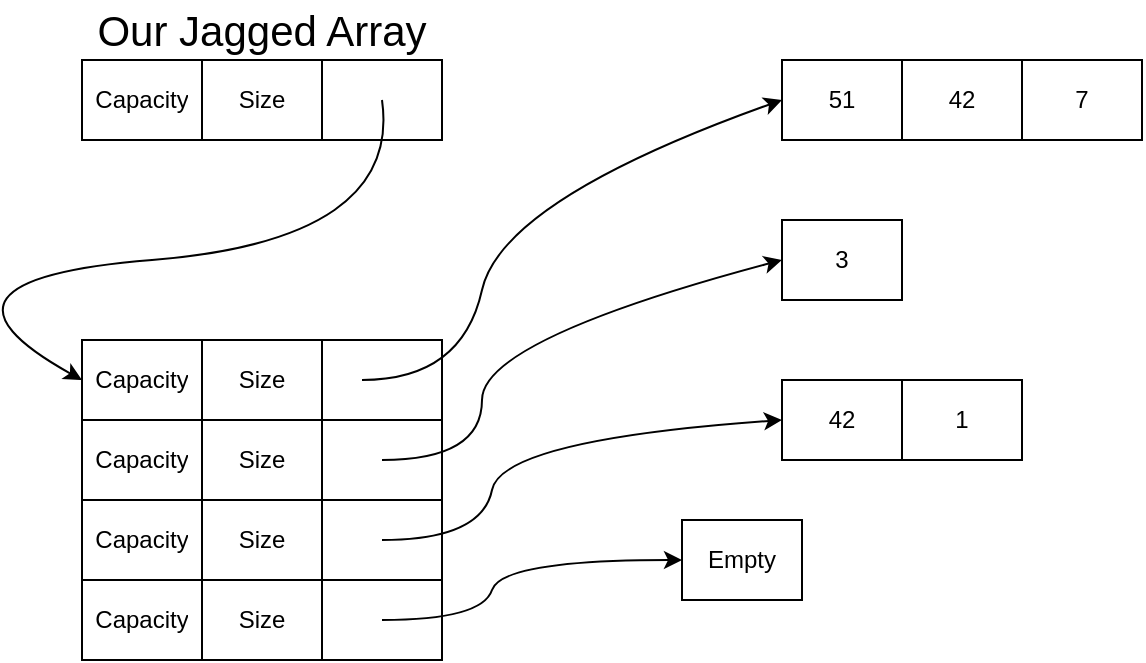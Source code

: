 <mxfile version="21.6.3" type="device">
  <diagram name="Page-1" id="VZIIqRRXdtm2IghGHygO">
    <mxGraphModel dx="2074" dy="1152" grid="1" gridSize="10" guides="1" tooltips="1" connect="1" arrows="1" fold="1" page="1" pageScale="1" pageWidth="1100" pageHeight="850" math="0" shadow="0">
      <root>
        <mxCell id="0" />
        <mxCell id="1" parent="0" />
        <mxCell id="U0SIcajHDekRjV8Gr2eX-73" value="" style="shape=table;startSize=0;container=1;collapsible=0;childLayout=tableLayout;" vertex="1" parent="1">
          <mxGeometry x="50" y="180" width="180" height="160" as="geometry" />
        </mxCell>
        <mxCell id="U0SIcajHDekRjV8Gr2eX-74" value="" style="shape=tableRow;horizontal=0;startSize=0;swimlaneHead=0;swimlaneBody=0;strokeColor=inherit;top=0;left=0;bottom=0;right=0;collapsible=0;dropTarget=0;fillColor=none;points=[[0,0.5],[1,0.5]];portConstraint=eastwest;" vertex="1" parent="U0SIcajHDekRjV8Gr2eX-73">
          <mxGeometry width="180" height="40" as="geometry" />
        </mxCell>
        <mxCell id="U0SIcajHDekRjV8Gr2eX-75" value="&lt;div&gt;Capacity&lt;/div&gt;" style="shape=partialRectangle;html=1;whiteSpace=wrap;connectable=0;strokeColor=inherit;overflow=hidden;fillColor=none;top=0;left=0;bottom=0;right=0;pointerEvents=1;" vertex="1" parent="U0SIcajHDekRjV8Gr2eX-74">
          <mxGeometry width="60" height="40" as="geometry">
            <mxRectangle width="60" height="40" as="alternateBounds" />
          </mxGeometry>
        </mxCell>
        <mxCell id="U0SIcajHDekRjV8Gr2eX-90" value="Size" style="shape=partialRectangle;html=1;whiteSpace=wrap;connectable=0;strokeColor=inherit;overflow=hidden;fillColor=none;top=0;left=0;bottom=0;right=0;pointerEvents=1;" vertex="1" parent="U0SIcajHDekRjV8Gr2eX-74">
          <mxGeometry x="60" width="60" height="40" as="geometry">
            <mxRectangle width="60" height="40" as="alternateBounds" />
          </mxGeometry>
        </mxCell>
        <mxCell id="U0SIcajHDekRjV8Gr2eX-94" style="shape=partialRectangle;html=1;whiteSpace=wrap;connectable=0;strokeColor=inherit;overflow=hidden;fillColor=none;top=0;left=0;bottom=0;right=0;pointerEvents=1;" vertex="1" parent="U0SIcajHDekRjV8Gr2eX-74">
          <mxGeometry x="120" width="60" height="40" as="geometry">
            <mxRectangle width="60" height="40" as="alternateBounds" />
          </mxGeometry>
        </mxCell>
        <mxCell id="U0SIcajHDekRjV8Gr2eX-76" value="" style="shape=tableRow;horizontal=0;startSize=0;swimlaneHead=0;swimlaneBody=0;strokeColor=inherit;top=0;left=0;bottom=0;right=0;collapsible=0;dropTarget=0;fillColor=none;points=[[0,0.5],[1,0.5]];portConstraint=eastwest;" vertex="1" parent="U0SIcajHDekRjV8Gr2eX-73">
          <mxGeometry y="40" width="180" height="40" as="geometry" />
        </mxCell>
        <mxCell id="U0SIcajHDekRjV8Gr2eX-77" value="&lt;div&gt;Capacity&lt;/div&gt;" style="shape=partialRectangle;html=1;whiteSpace=wrap;connectable=0;strokeColor=inherit;overflow=hidden;fillColor=none;top=0;left=0;bottom=0;right=0;pointerEvents=1;" vertex="1" parent="U0SIcajHDekRjV8Gr2eX-76">
          <mxGeometry width="60" height="40" as="geometry">
            <mxRectangle width="60" height="40" as="alternateBounds" />
          </mxGeometry>
        </mxCell>
        <mxCell id="U0SIcajHDekRjV8Gr2eX-91" value="Size" style="shape=partialRectangle;html=1;whiteSpace=wrap;connectable=0;strokeColor=inherit;overflow=hidden;fillColor=none;top=0;left=0;bottom=0;right=0;pointerEvents=1;" vertex="1" parent="U0SIcajHDekRjV8Gr2eX-76">
          <mxGeometry x="60" width="60" height="40" as="geometry">
            <mxRectangle width="60" height="40" as="alternateBounds" />
          </mxGeometry>
        </mxCell>
        <mxCell id="U0SIcajHDekRjV8Gr2eX-95" style="shape=partialRectangle;html=1;whiteSpace=wrap;connectable=0;strokeColor=inherit;overflow=hidden;fillColor=none;top=0;left=0;bottom=0;right=0;pointerEvents=1;" vertex="1" parent="U0SIcajHDekRjV8Gr2eX-76">
          <mxGeometry x="120" width="60" height="40" as="geometry">
            <mxRectangle width="60" height="40" as="alternateBounds" />
          </mxGeometry>
        </mxCell>
        <mxCell id="U0SIcajHDekRjV8Gr2eX-78" value="" style="shape=tableRow;horizontal=0;startSize=0;swimlaneHead=0;swimlaneBody=0;strokeColor=inherit;top=0;left=0;bottom=0;right=0;collapsible=0;dropTarget=0;fillColor=none;points=[[0,0.5],[1,0.5]];portConstraint=eastwest;" vertex="1" parent="U0SIcajHDekRjV8Gr2eX-73">
          <mxGeometry y="80" width="180" height="40" as="geometry" />
        </mxCell>
        <mxCell id="U0SIcajHDekRjV8Gr2eX-79" value="&lt;div&gt;Capacity&lt;/div&gt;" style="shape=partialRectangle;html=1;whiteSpace=wrap;connectable=0;strokeColor=inherit;overflow=hidden;fillColor=none;top=0;left=0;bottom=0;right=0;pointerEvents=1;" vertex="1" parent="U0SIcajHDekRjV8Gr2eX-78">
          <mxGeometry width="60" height="40" as="geometry">
            <mxRectangle width="60" height="40" as="alternateBounds" />
          </mxGeometry>
        </mxCell>
        <mxCell id="U0SIcajHDekRjV8Gr2eX-92" value="Size" style="shape=partialRectangle;html=1;whiteSpace=wrap;connectable=0;strokeColor=inherit;overflow=hidden;fillColor=none;top=0;left=0;bottom=0;right=0;pointerEvents=1;" vertex="1" parent="U0SIcajHDekRjV8Gr2eX-78">
          <mxGeometry x="60" width="60" height="40" as="geometry">
            <mxRectangle width="60" height="40" as="alternateBounds" />
          </mxGeometry>
        </mxCell>
        <mxCell id="U0SIcajHDekRjV8Gr2eX-96" style="shape=partialRectangle;html=1;whiteSpace=wrap;connectable=0;strokeColor=inherit;overflow=hidden;fillColor=none;top=0;left=0;bottom=0;right=0;pointerEvents=1;" vertex="1" parent="U0SIcajHDekRjV8Gr2eX-78">
          <mxGeometry x="120" width="60" height="40" as="geometry">
            <mxRectangle width="60" height="40" as="alternateBounds" />
          </mxGeometry>
        </mxCell>
        <mxCell id="U0SIcajHDekRjV8Gr2eX-80" value="" style="shape=tableRow;horizontal=0;startSize=0;swimlaneHead=0;swimlaneBody=0;strokeColor=inherit;top=0;left=0;bottom=0;right=0;collapsible=0;dropTarget=0;fillColor=none;points=[[0,0.5],[1,0.5]];portConstraint=eastwest;" vertex="1" parent="U0SIcajHDekRjV8Gr2eX-73">
          <mxGeometry y="120" width="180" height="40" as="geometry" />
        </mxCell>
        <mxCell id="U0SIcajHDekRjV8Gr2eX-81" value="&lt;div&gt;Capacity&lt;/div&gt;" style="shape=partialRectangle;html=1;whiteSpace=wrap;connectable=0;strokeColor=inherit;overflow=hidden;fillColor=none;top=0;left=0;bottom=0;right=0;pointerEvents=1;" vertex="1" parent="U0SIcajHDekRjV8Gr2eX-80">
          <mxGeometry width="60" height="40" as="geometry">
            <mxRectangle width="60" height="40" as="alternateBounds" />
          </mxGeometry>
        </mxCell>
        <mxCell id="U0SIcajHDekRjV8Gr2eX-93" value="Size" style="shape=partialRectangle;html=1;whiteSpace=wrap;connectable=0;strokeColor=inherit;overflow=hidden;fillColor=none;top=0;left=0;bottom=0;right=0;pointerEvents=1;" vertex="1" parent="U0SIcajHDekRjV8Gr2eX-80">
          <mxGeometry x="60" width="60" height="40" as="geometry">
            <mxRectangle width="60" height="40" as="alternateBounds" />
          </mxGeometry>
        </mxCell>
        <mxCell id="U0SIcajHDekRjV8Gr2eX-97" style="shape=partialRectangle;html=1;whiteSpace=wrap;connectable=0;strokeColor=inherit;overflow=hidden;fillColor=none;top=0;left=0;bottom=0;right=0;pointerEvents=1;" vertex="1" parent="U0SIcajHDekRjV8Gr2eX-80">
          <mxGeometry x="120" width="60" height="40" as="geometry">
            <mxRectangle width="60" height="40" as="alternateBounds" />
          </mxGeometry>
        </mxCell>
        <mxCell id="U0SIcajHDekRjV8Gr2eX-82" value="" style="shape=table;startSize=0;container=1;collapsible=0;childLayout=tableLayout;" vertex="1" parent="1">
          <mxGeometry x="400" y="40" width="180" height="40" as="geometry" />
        </mxCell>
        <mxCell id="U0SIcajHDekRjV8Gr2eX-83" value="" style="shape=tableRow;horizontal=0;startSize=0;swimlaneHead=0;swimlaneBody=0;strokeColor=inherit;top=0;left=0;bottom=0;right=0;collapsible=0;dropTarget=0;fillColor=none;points=[[0,0.5],[1,0.5]];portConstraint=eastwest;" vertex="1" parent="U0SIcajHDekRjV8Gr2eX-82">
          <mxGeometry width="180" height="40" as="geometry" />
        </mxCell>
        <mxCell id="U0SIcajHDekRjV8Gr2eX-84" value="51" style="shape=partialRectangle;html=1;whiteSpace=wrap;connectable=0;strokeColor=inherit;overflow=hidden;fillColor=none;top=0;left=0;bottom=0;right=0;pointerEvents=1;" vertex="1" parent="U0SIcajHDekRjV8Gr2eX-83">
          <mxGeometry width="60" height="40" as="geometry">
            <mxRectangle width="60" height="40" as="alternateBounds" />
          </mxGeometry>
        </mxCell>
        <mxCell id="U0SIcajHDekRjV8Gr2eX-85" value="42" style="shape=partialRectangle;html=1;whiteSpace=wrap;connectable=0;strokeColor=inherit;overflow=hidden;fillColor=none;top=0;left=0;bottom=0;right=0;pointerEvents=1;" vertex="1" parent="U0SIcajHDekRjV8Gr2eX-83">
          <mxGeometry x="60" width="60" height="40" as="geometry">
            <mxRectangle width="60" height="40" as="alternateBounds" />
          </mxGeometry>
        </mxCell>
        <mxCell id="U0SIcajHDekRjV8Gr2eX-86" value="7" style="shape=partialRectangle;html=1;whiteSpace=wrap;connectable=0;strokeColor=inherit;overflow=hidden;fillColor=none;top=0;left=0;bottom=0;right=0;pointerEvents=1;" vertex="1" parent="U0SIcajHDekRjV8Gr2eX-83">
          <mxGeometry x="120" width="60" height="40" as="geometry">
            <mxRectangle width="60" height="40" as="alternateBounds" />
          </mxGeometry>
        </mxCell>
        <mxCell id="U0SIcajHDekRjV8Gr2eX-87" value="" style="shape=table;startSize=0;container=1;collapsible=0;childLayout=tableLayout;" vertex="1" parent="1">
          <mxGeometry x="400" y="120" width="60" height="40" as="geometry" />
        </mxCell>
        <mxCell id="U0SIcajHDekRjV8Gr2eX-88" value="" style="shape=tableRow;horizontal=0;startSize=0;swimlaneHead=0;swimlaneBody=0;strokeColor=inherit;top=0;left=0;bottom=0;right=0;collapsible=0;dropTarget=0;fillColor=none;points=[[0,0.5],[1,0.5]];portConstraint=eastwest;" vertex="1" parent="U0SIcajHDekRjV8Gr2eX-87">
          <mxGeometry width="60" height="40" as="geometry" />
        </mxCell>
        <mxCell id="U0SIcajHDekRjV8Gr2eX-89" value="3" style="shape=partialRectangle;html=1;whiteSpace=wrap;connectable=0;strokeColor=inherit;overflow=hidden;fillColor=none;top=0;left=0;bottom=0;right=0;pointerEvents=1;" vertex="1" parent="U0SIcajHDekRjV8Gr2eX-88">
          <mxGeometry width="60" height="40" as="geometry">
            <mxRectangle width="60" height="40" as="alternateBounds" />
          </mxGeometry>
        </mxCell>
        <mxCell id="U0SIcajHDekRjV8Gr2eX-98" value="" style="shape=table;startSize=0;container=1;collapsible=0;childLayout=tableLayout;" vertex="1" parent="1">
          <mxGeometry x="400" y="200" width="120" height="40" as="geometry" />
        </mxCell>
        <mxCell id="U0SIcajHDekRjV8Gr2eX-99" value="" style="shape=tableRow;horizontal=0;startSize=0;swimlaneHead=0;swimlaneBody=0;strokeColor=inherit;top=0;left=0;bottom=0;right=0;collapsible=0;dropTarget=0;fillColor=none;points=[[0,0.5],[1,0.5]];portConstraint=eastwest;" vertex="1" parent="U0SIcajHDekRjV8Gr2eX-98">
          <mxGeometry width="120" height="40" as="geometry" />
        </mxCell>
        <mxCell id="U0SIcajHDekRjV8Gr2eX-100" value="42" style="shape=partialRectangle;html=1;whiteSpace=wrap;connectable=0;strokeColor=inherit;overflow=hidden;fillColor=none;top=0;left=0;bottom=0;right=0;pointerEvents=1;" vertex="1" parent="U0SIcajHDekRjV8Gr2eX-99">
          <mxGeometry width="60" height="40" as="geometry">
            <mxRectangle width="60" height="40" as="alternateBounds" />
          </mxGeometry>
        </mxCell>
        <mxCell id="U0SIcajHDekRjV8Gr2eX-101" value="1" style="shape=partialRectangle;html=1;whiteSpace=wrap;connectable=0;strokeColor=inherit;overflow=hidden;fillColor=none;top=0;left=0;bottom=0;right=0;pointerEvents=1;" vertex="1" parent="U0SIcajHDekRjV8Gr2eX-99">
          <mxGeometry x="60" width="60" height="40" as="geometry">
            <mxRectangle width="60" height="40" as="alternateBounds" />
          </mxGeometry>
        </mxCell>
        <mxCell id="U0SIcajHDekRjV8Gr2eX-102" value="" style="shape=table;startSize=0;container=1;collapsible=0;childLayout=tableLayout;" vertex="1" parent="1">
          <mxGeometry x="350" y="270" width="60" height="40" as="geometry" />
        </mxCell>
        <mxCell id="U0SIcajHDekRjV8Gr2eX-103" value="" style="shape=tableRow;horizontal=0;startSize=0;swimlaneHead=0;swimlaneBody=0;strokeColor=inherit;top=0;left=0;bottom=0;right=0;collapsible=0;dropTarget=0;fillColor=none;points=[[0,0.5],[1,0.5]];portConstraint=eastwest;" vertex="1" parent="U0SIcajHDekRjV8Gr2eX-102">
          <mxGeometry width="60" height="40" as="geometry" />
        </mxCell>
        <mxCell id="U0SIcajHDekRjV8Gr2eX-104" value="Empty" style="shape=partialRectangle;html=1;whiteSpace=wrap;connectable=0;strokeColor=inherit;overflow=hidden;fillColor=none;top=0;left=0;bottom=0;right=0;pointerEvents=1;" vertex="1" parent="U0SIcajHDekRjV8Gr2eX-103">
          <mxGeometry width="60" height="40" as="geometry">
            <mxRectangle width="60" height="40" as="alternateBounds" />
          </mxGeometry>
        </mxCell>
        <mxCell id="U0SIcajHDekRjV8Gr2eX-105" value="" style="curved=1;endArrow=classic;html=1;rounded=0;entryX=0;entryY=0.5;entryDx=0;entryDy=0;" edge="1" parent="1" target="U0SIcajHDekRjV8Gr2eX-83">
          <mxGeometry width="50" height="50" relative="1" as="geometry">
            <mxPoint x="190" y="200" as="sourcePoint" />
            <mxPoint x="240" y="150" as="targetPoint" />
            <Array as="points">
              <mxPoint x="240" y="200" />
              <mxPoint x="260" y="110" />
            </Array>
          </mxGeometry>
        </mxCell>
        <mxCell id="U0SIcajHDekRjV8Gr2eX-106" value="" style="curved=1;endArrow=classic;html=1;rounded=0;entryX=0;entryY=0.5;entryDx=0;entryDy=0;" edge="1" parent="1" target="U0SIcajHDekRjV8Gr2eX-88">
          <mxGeometry width="50" height="50" relative="1" as="geometry">
            <mxPoint x="200" y="240" as="sourcePoint" />
            <mxPoint x="250" y="190" as="targetPoint" />
            <Array as="points">
              <mxPoint x="250" y="240" />
              <mxPoint x="250" y="180" />
            </Array>
          </mxGeometry>
        </mxCell>
        <mxCell id="U0SIcajHDekRjV8Gr2eX-107" value="" style="curved=1;endArrow=classic;html=1;rounded=0;entryX=0;entryY=0.5;entryDx=0;entryDy=0;" edge="1" parent="1" target="U0SIcajHDekRjV8Gr2eX-99">
          <mxGeometry width="50" height="50" relative="1" as="geometry">
            <mxPoint x="200" y="280" as="sourcePoint" />
            <mxPoint x="250" y="230" as="targetPoint" />
            <Array as="points">
              <mxPoint x="250" y="280" />
              <mxPoint x="260" y="230" />
            </Array>
          </mxGeometry>
        </mxCell>
        <mxCell id="U0SIcajHDekRjV8Gr2eX-108" value="" style="curved=1;endArrow=classic;html=1;rounded=0;entryX=0;entryY=0.5;entryDx=0;entryDy=0;" edge="1" parent="1" target="U0SIcajHDekRjV8Gr2eX-103">
          <mxGeometry width="50" height="50" relative="1" as="geometry">
            <mxPoint x="200" y="320" as="sourcePoint" />
            <mxPoint x="250" y="270" as="targetPoint" />
            <Array as="points">
              <mxPoint x="250" y="320" />
              <mxPoint x="260" y="290" />
            </Array>
          </mxGeometry>
        </mxCell>
        <mxCell id="U0SIcajHDekRjV8Gr2eX-109" value="" style="shape=table;startSize=0;container=1;collapsible=0;childLayout=tableLayout;" vertex="1" parent="1">
          <mxGeometry x="50" y="40" width="180" height="40" as="geometry" />
        </mxCell>
        <mxCell id="U0SIcajHDekRjV8Gr2eX-110" value="" style="shape=tableRow;horizontal=0;startSize=0;swimlaneHead=0;swimlaneBody=0;strokeColor=inherit;top=0;left=0;bottom=0;right=0;collapsible=0;dropTarget=0;fillColor=none;points=[[0,0.5],[1,0.5]];portConstraint=eastwest;" vertex="1" parent="U0SIcajHDekRjV8Gr2eX-109">
          <mxGeometry width="180" height="40" as="geometry" />
        </mxCell>
        <mxCell id="U0SIcajHDekRjV8Gr2eX-111" value="Capacity" style="shape=partialRectangle;html=1;whiteSpace=wrap;connectable=0;strokeColor=inherit;overflow=hidden;fillColor=none;top=0;left=0;bottom=0;right=0;pointerEvents=1;" vertex="1" parent="U0SIcajHDekRjV8Gr2eX-110">
          <mxGeometry width="60" height="40" as="geometry">
            <mxRectangle width="60" height="40" as="alternateBounds" />
          </mxGeometry>
        </mxCell>
        <mxCell id="U0SIcajHDekRjV8Gr2eX-112" value="Size" style="shape=partialRectangle;html=1;whiteSpace=wrap;connectable=0;strokeColor=inherit;overflow=hidden;fillColor=none;top=0;left=0;bottom=0;right=0;pointerEvents=1;" vertex="1" parent="U0SIcajHDekRjV8Gr2eX-110">
          <mxGeometry x="60" width="60" height="40" as="geometry">
            <mxRectangle width="60" height="40" as="alternateBounds" />
          </mxGeometry>
        </mxCell>
        <mxCell id="U0SIcajHDekRjV8Gr2eX-113" value="" style="shape=partialRectangle;html=1;whiteSpace=wrap;connectable=0;strokeColor=inherit;overflow=hidden;fillColor=none;top=0;left=0;bottom=0;right=0;pointerEvents=1;" vertex="1" parent="U0SIcajHDekRjV8Gr2eX-110">
          <mxGeometry x="120" width="60" height="40" as="geometry">
            <mxRectangle width="60" height="40" as="alternateBounds" />
          </mxGeometry>
        </mxCell>
        <mxCell id="U0SIcajHDekRjV8Gr2eX-114" value="" style="curved=1;endArrow=classic;html=1;rounded=0;entryX=0;entryY=0.5;entryDx=0;entryDy=0;" edge="1" parent="1" target="U0SIcajHDekRjV8Gr2eX-74">
          <mxGeometry width="50" height="50" relative="1" as="geometry">
            <mxPoint x="200" y="60" as="sourcePoint" />
            <mxPoint x="250" y="10" as="targetPoint" />
            <Array as="points">
              <mxPoint x="210" y="130" />
              <mxPoint x="-40" y="150" />
            </Array>
          </mxGeometry>
        </mxCell>
        <mxCell id="U0SIcajHDekRjV8Gr2eX-115" value="&lt;font style=&quot;font-size: 21px;&quot;&gt;Our Jagged Array&lt;br&gt;&lt;/font&gt;" style="text;html=1;strokeColor=none;fillColor=none;align=center;verticalAlign=middle;whiteSpace=wrap;rounded=0;" vertex="1" parent="1">
          <mxGeometry x="50" y="10" width="180" height="30" as="geometry" />
        </mxCell>
      </root>
    </mxGraphModel>
  </diagram>
</mxfile>

